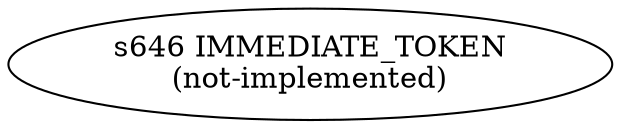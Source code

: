 
  digraph escape_sequence {
  
    rankdir=LR;
  
    s646 [label="s646 IMMEDIATE_TOKEN\n(not-implemented)"];
  
  }
  